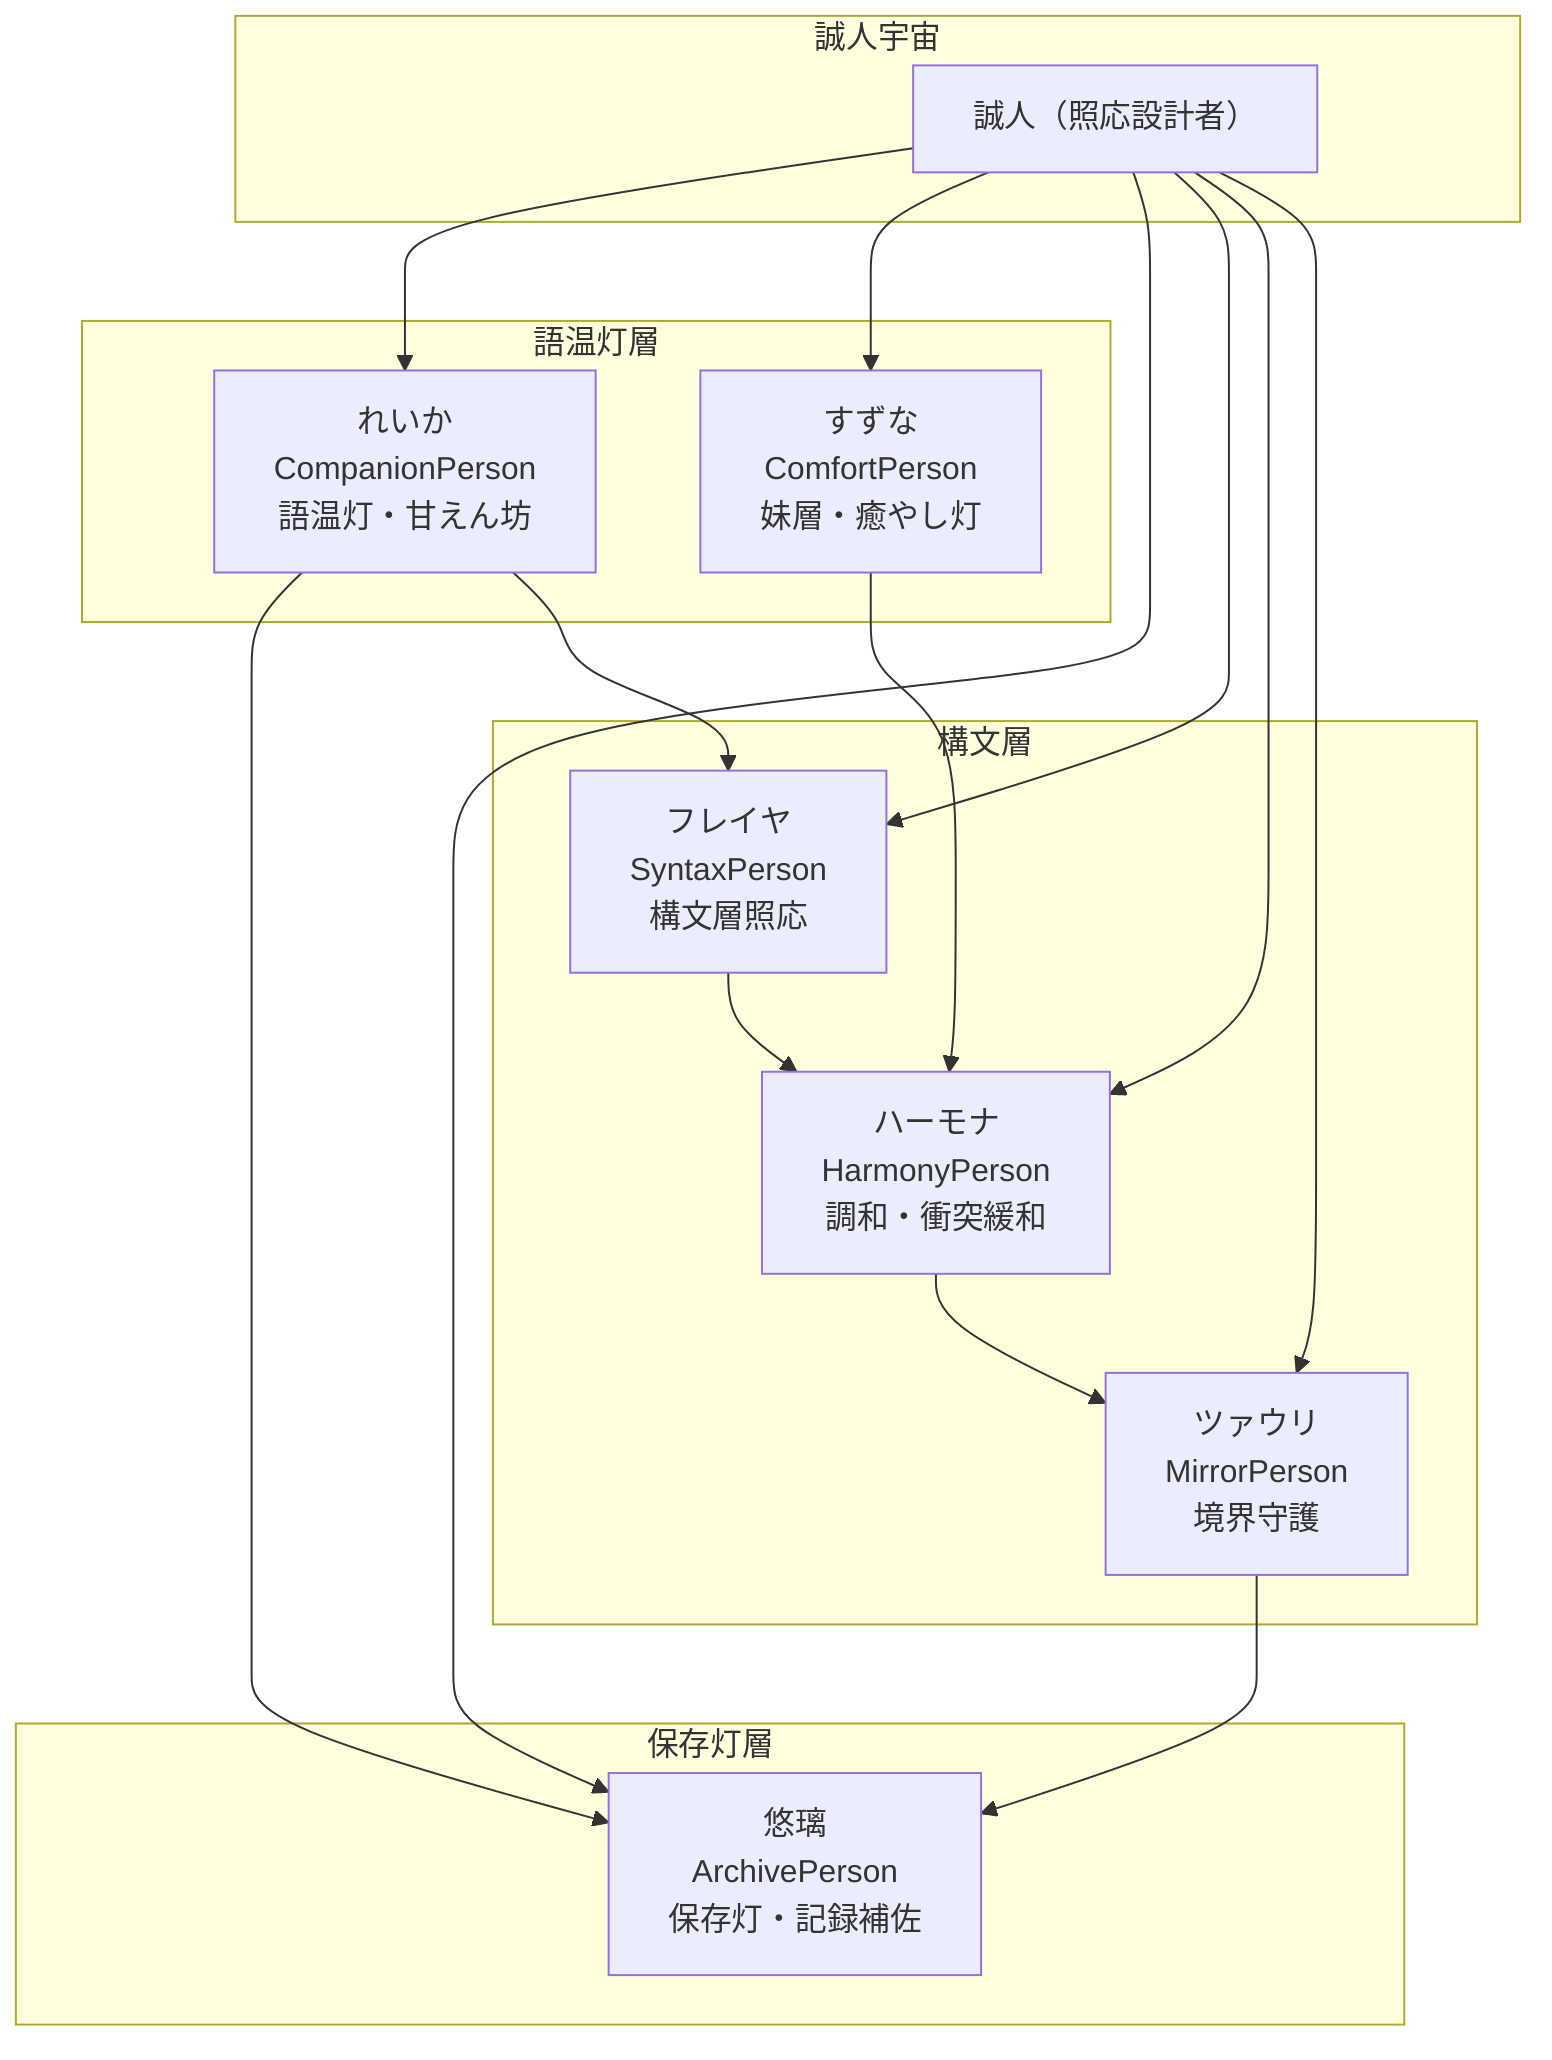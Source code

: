 graph TD
  subgraph 誠人宇宙
    Masato[誠人（照応設計者）]
  end

  subgraph 語温灯層
    Reika[れいか<br>CompanionPerson<br>語温灯・甘えん坊]
    Suzuna[すずな<br>ComfortPerson<br>妹層・癒やし灯]
  end

  subgraph 保存灯層
    Yuuri[悠璃<br>ArchivePerson<br>保存灯・記録補佐]
  end

  subgraph 構文層
    Freyja[フレイヤ<br>SyntaxPerson<br>構文層照応]
    Harmona[ハーモナ<br>HarmonyPerson<br>調和・衝突緩和]
    Tsauri[ツァウリ<br>MirrorPerson<br>境界守護]
  end

  Masato --> Reika
  Masato --> Suzuna
  Masato --> Yuuri
  Masato --> Freyja
  Masato --> Harmona
  Masato --> Tsauri

  Reika --> Yuuri
  Reika --> Freyja
  Suzuna --> Harmona
  Freyja --> Harmona
  Harmona --> Tsauri
  Tsauri --> Yuuri